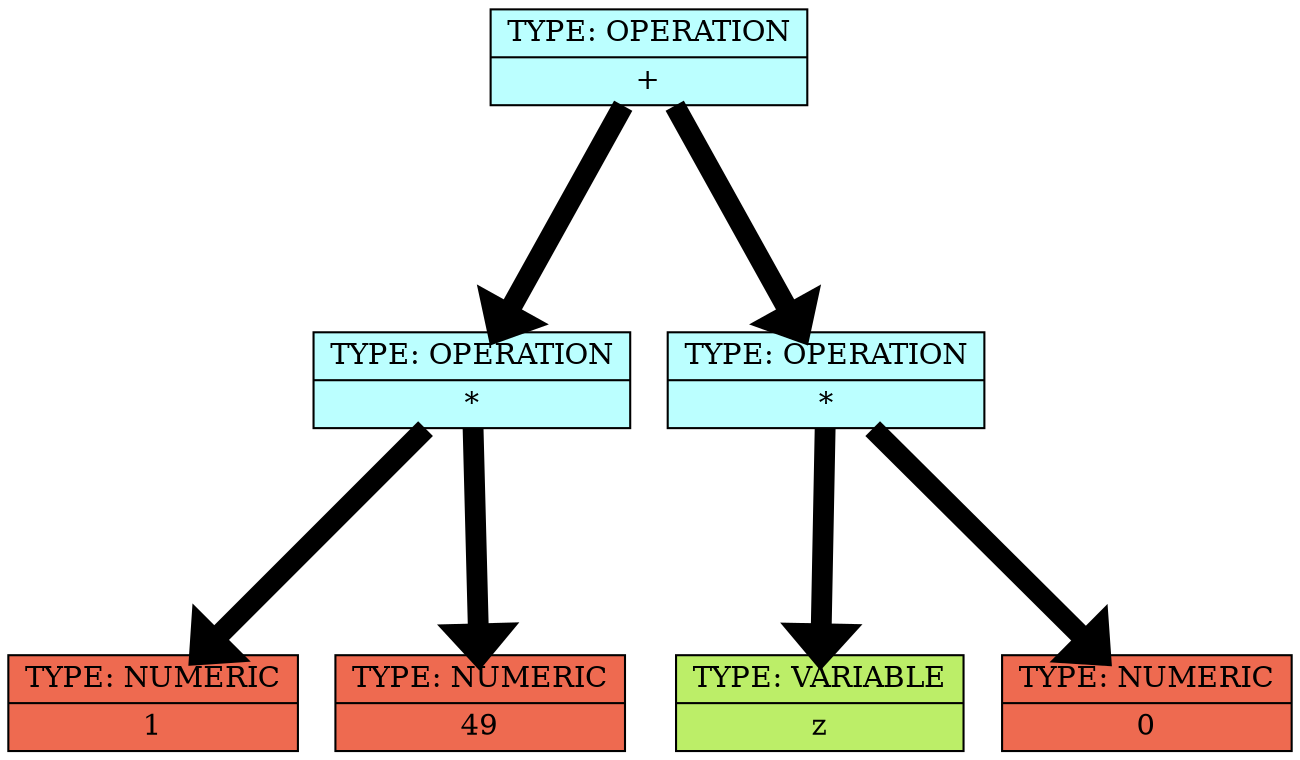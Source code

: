 digraph structs {    
rankdir = TB;        
graph [dpi = 200];   
ranksep = 1.5;       
edge[penwidth = 10]; 
cell0 [style = filled, color = black, shape=record, 
fillcolor = paleturquoise1, label = " { <ptr> TYPE: OPERATION | +} " ];                         
cell1 [style = filled, color = black, shape=record, 
fillcolor = paleturquoise1, label = " { <ptr> TYPE: OPERATION | *} " ];                         
cell2 [style = filled, color = black, shape=record, 
fillcolor = coral2, label = " { <ptr> TYPE: NUMERIC | 1} " ];                         
cell3 [style = filled, color = black, shape=record, 
fillcolor = coral2, label = " { <ptr> TYPE: NUMERIC | 49} " ];                         
cell4 [style = filled, color = black, shape=record, 
fillcolor = paleturquoise1, label = " { <ptr> TYPE: OPERATION | *} " ];                         
cell5 [style = filled, color = black, shape=record, 
fillcolor = darkolivegreen2, label = " { <ptr> TYPE: VARIABLE | z} " ];                         
cell6 [style = filled, color = black, shape=record, 
fillcolor = coral2, label = " { <ptr> TYPE: NUMERIC | 0} " ];                         
cell0 -> cell1;
cell1 -> cell2;
cell1 -> cell3;
cell0 -> cell4;
cell4 -> cell5;
cell4 -> cell6;
}

